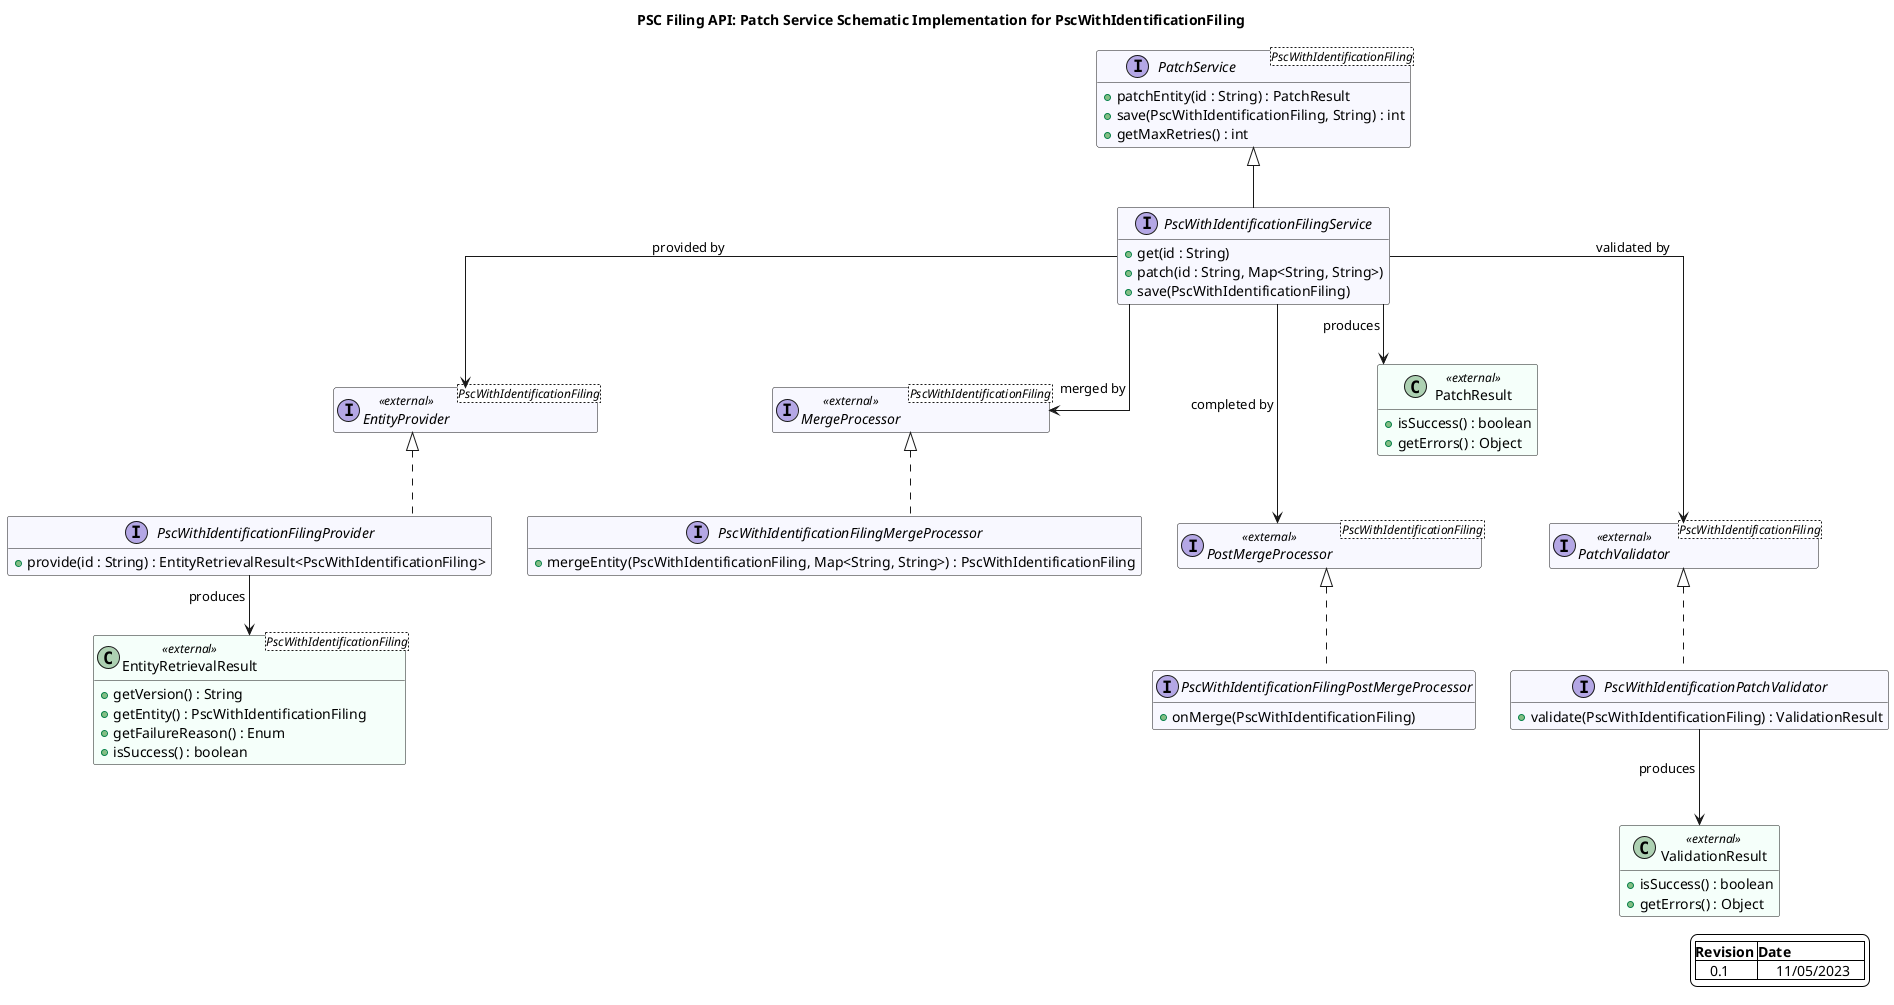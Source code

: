 @startuml
'https://plantuml.com/class-diagram

set separator none
'left to right direction
title PSC Filing API: Patch Service Schematic Implementation for PscWithIdentificationFiling
skinparam BackgroundColor White
skinparam PackageBackgroundColor White
skinparam ArrowPadding 2
skinparam linetype ortho
skinparam packageStyle frame
skinparam groupInheritance 2
'skinparam style strictuml
'for grouping package names
hide empty members

legend right
|=Revision |=Date |
|    0.1    |     11/05/2023    |
end legend

skinparam class {
  BackgroundColor MintCream
}

interface PatchService<PscWithIdentificationFiling> #GhostWhite{
+patchEntity(id : String) : PatchResult
+save(PscWithIdentificationFiling, String) : int
+getMaxRetries() : int
}

interface PscWithIdentificationFilingService #GhostWhite extends PatchService {
+get(id : String)
+patch(id : String, Map<String, String>)
+save(PscWithIdentificationFiling)
}

interface PscWithIdentificationFilingMergeProcessor #GhostWhite{
+mergeEntity(PscWithIdentificationFiling, Map<String, String>) : PscWithIdentificationFiling
}
interface PscWithIdentificationFilingPostMergeProcessor #GhostWhite{
+onMerge(PscWithIdentificationFiling)
}
interface PscWithIdentificationPatchValidator #GhostWhite{
+validate(PscWithIdentificationFiling) : ValidationResult
}

interface EntityProvider<PscWithIdentificationFiling> <<external>> #GhostWhite
interface MergeProcessor<PscWithIdentificationFiling> <<external>> #GhostWhite
interface PostMergeProcessor<PscWithIdentificationFiling> <<external>> #GhostWhite
interface PatchValidator<PscWithIdentificationFiling> <<external>> #GhostWhite

interface PscWithIdentificationFilingProvider #GhostWhite{
+provide(id : String) : EntityRetrievalResult<PscWithIdentificationFiling>
}

class EntityRetrievalResult<PscWithIdentificationFiling> <<external>>{
+getVersion() : String
+getEntity() : PscWithIdentificationFiling
+getFailureReason() : Enum
+isSuccess() : boolean
}
class ValidationResult <<external>>{
+isSuccess() : boolean
+getErrors() : Object
}
class PatchResult <<external>>{
+isSuccess() : boolean
+getErrors() : Object
}

PscWithIdentificationFilingService --> EntityProvider :"provided by"
PscWithIdentificationFilingService --> MergeProcessor : "merged by "
PscWithIdentificationFilingService ---> PostMergeProcessor : "      completed by "
PscWithIdentificationFilingService ---> PatchValidator : "validated by"
PscWithIdentificationFilingService --> PatchResult: "produces "
PscWithIdentificationFilingProvider --> EntityRetrievalResult: "produces "
PscWithIdentificationPatchValidator --> ValidationResult: "produces "
EntityProvider <|..PscWithIdentificationFilingProvider
MergeProcessor <|..PscWithIdentificationFilingMergeProcessor
PostMergeProcessor <|.. PscWithIdentificationFilingPostMergeProcessor
PatchValidator <|.. PscWithIdentificationPatchValidator


@enduml